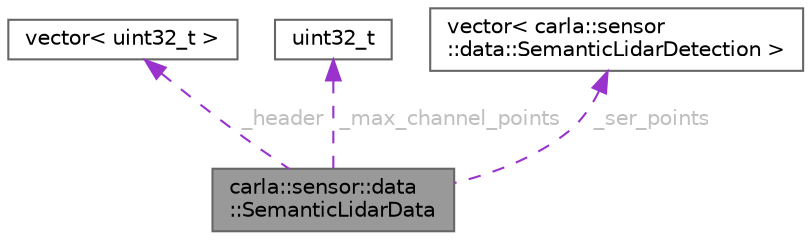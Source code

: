 digraph "carla::sensor::data::SemanticLidarData"
{
 // INTERACTIVE_SVG=YES
 // LATEX_PDF_SIZE
  bgcolor="transparent";
  edge [fontname=Helvetica,fontsize=10,labelfontname=Helvetica,labelfontsize=10];
  node [fontname=Helvetica,fontsize=10,shape=box,height=0.2,width=0.4];
  Node1 [id="Node000001",label="carla::sensor::data\l::SemanticLidarData",height=0.2,width=0.4,color="gray40", fillcolor="grey60", style="filled", fontcolor="black",tooltip=" "];
  Node2 -> Node1 [id="edge1_Node000001_Node000002",dir="back",color="darkorchid3",style="dashed",tooltip=" ",label=" _header",fontcolor="grey" ];
  Node2 [id="Node000002",label="vector\< uint32_t \>",height=0.2,width=0.4,color="gray40", fillcolor="white", style="filled",tooltip=" "];
  Node3 -> Node1 [id="edge2_Node000001_Node000003",dir="back",color="darkorchid3",style="dashed",tooltip=" ",label=" _max_channel_points",fontcolor="grey" ];
  Node3 [id="Node000003",label="uint32_t",height=0.2,width=0.4,color="gray40", fillcolor="white", style="filled",tooltip=" "];
  Node4 -> Node1 [id="edge3_Node000001_Node000004",dir="back",color="darkorchid3",style="dashed",tooltip=" ",label=" _ser_points",fontcolor="grey" ];
  Node4 [id="Node000004",label="vector\< carla::sensor\l::data::SemanticLidarDetection \>",height=0.2,width=0.4,color="gray40", fillcolor="white", style="filled",tooltip=" "];
}
